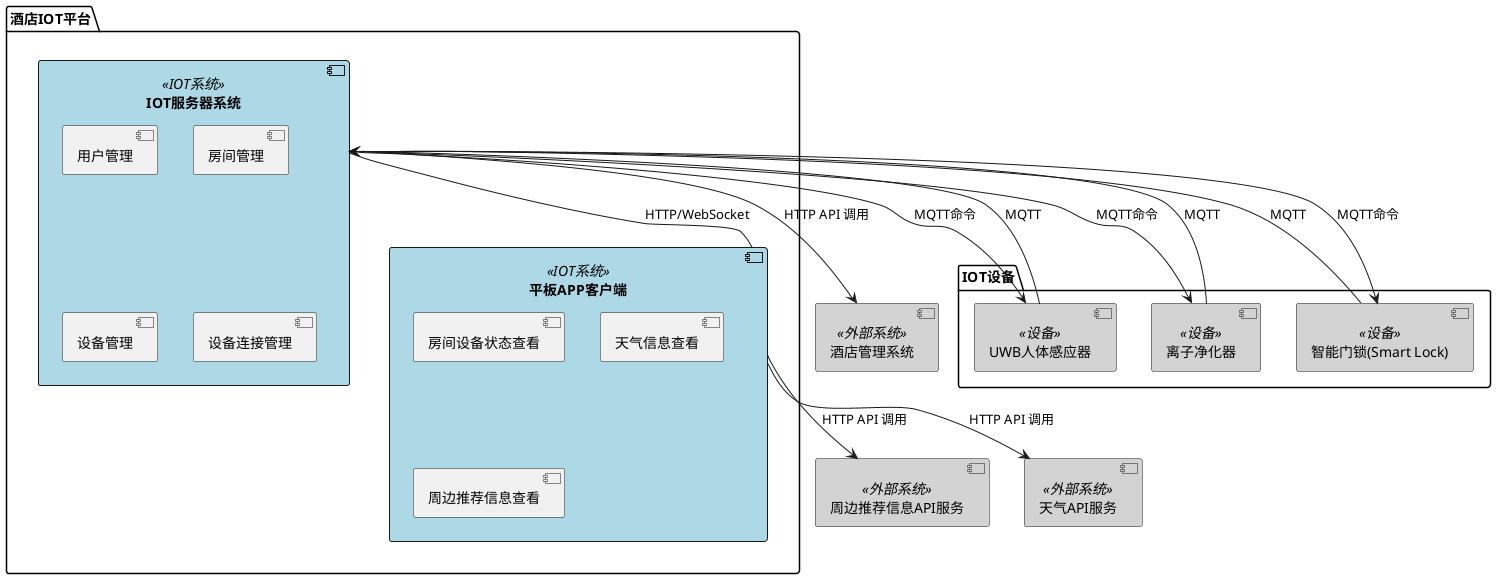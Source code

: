 @startuml 酒店IOT系统构成图

' 样式设定
skinparam component {
  BackgroundColor<<IOT系统>> LightBlue
  BackgroundColor<<外部系统>> LightGray
  BackgroundColor<<设备>> LightGray
}

' 布局设定 - 使用top to bottom direction让组件垂直排列
top to bottom direction

' 系统组件
package "酒店IOT平台" {
  component "IOT服务器系统" as IOTSystem <<IOT系统>> {
    component "用户管理" as UserMgmt
    component "房间管理" as RoomMgmt
    component "设备管理" as DeviceMgmt
    component "设备连接管理" as ConnMgmt
  }
  
  component "平板APP客户端" as TabletApp <<IOT系统>> {
    component "房间设备状态查看" as DeviceStatus
    component "天气信息查看" as WeatherInfo
    component "周边推荐信息查看" as RecommendInfo
  }
}

' 外部系统
component "天气API服务" as WeatherAPI <<外部系统>>
component "周边推荐信息API服务" as RecommendAPI <<外部系统>>
component "酒店管理系统" as HotelSystem <<外部系统>>

' 设备类型
package "IOT设备" {
  component "智能门锁(Smart Lock)" as SmartLock <<设备>>
  component "UWB人体感应器" as UWB <<设备>>
  component "离子净化器" as Purifier <<设备>>
}

' 系统关系
IOTSystem -- TabletApp : "HTTP/WebSocket"

' 外部系统关系
TabletApp --> WeatherAPI : "HTTP API 调用"
TabletApp --> RecommendAPI : "HTTP API 调用"
IOTSystem --> HotelSystem : "HTTP API 调用"

' 设备关系
SmartLock --> IOTSystem : "MQTT"
UWB --> IOTSystem : "MQTT"
Purifier --> IOTSystem : "MQTT"
IOTSystem --> SmartLock : "MQTT命令"
IOTSystem --> UWB : "MQTT命令"
IOTSystem --> Purifier : "MQTT命令"

@enduml